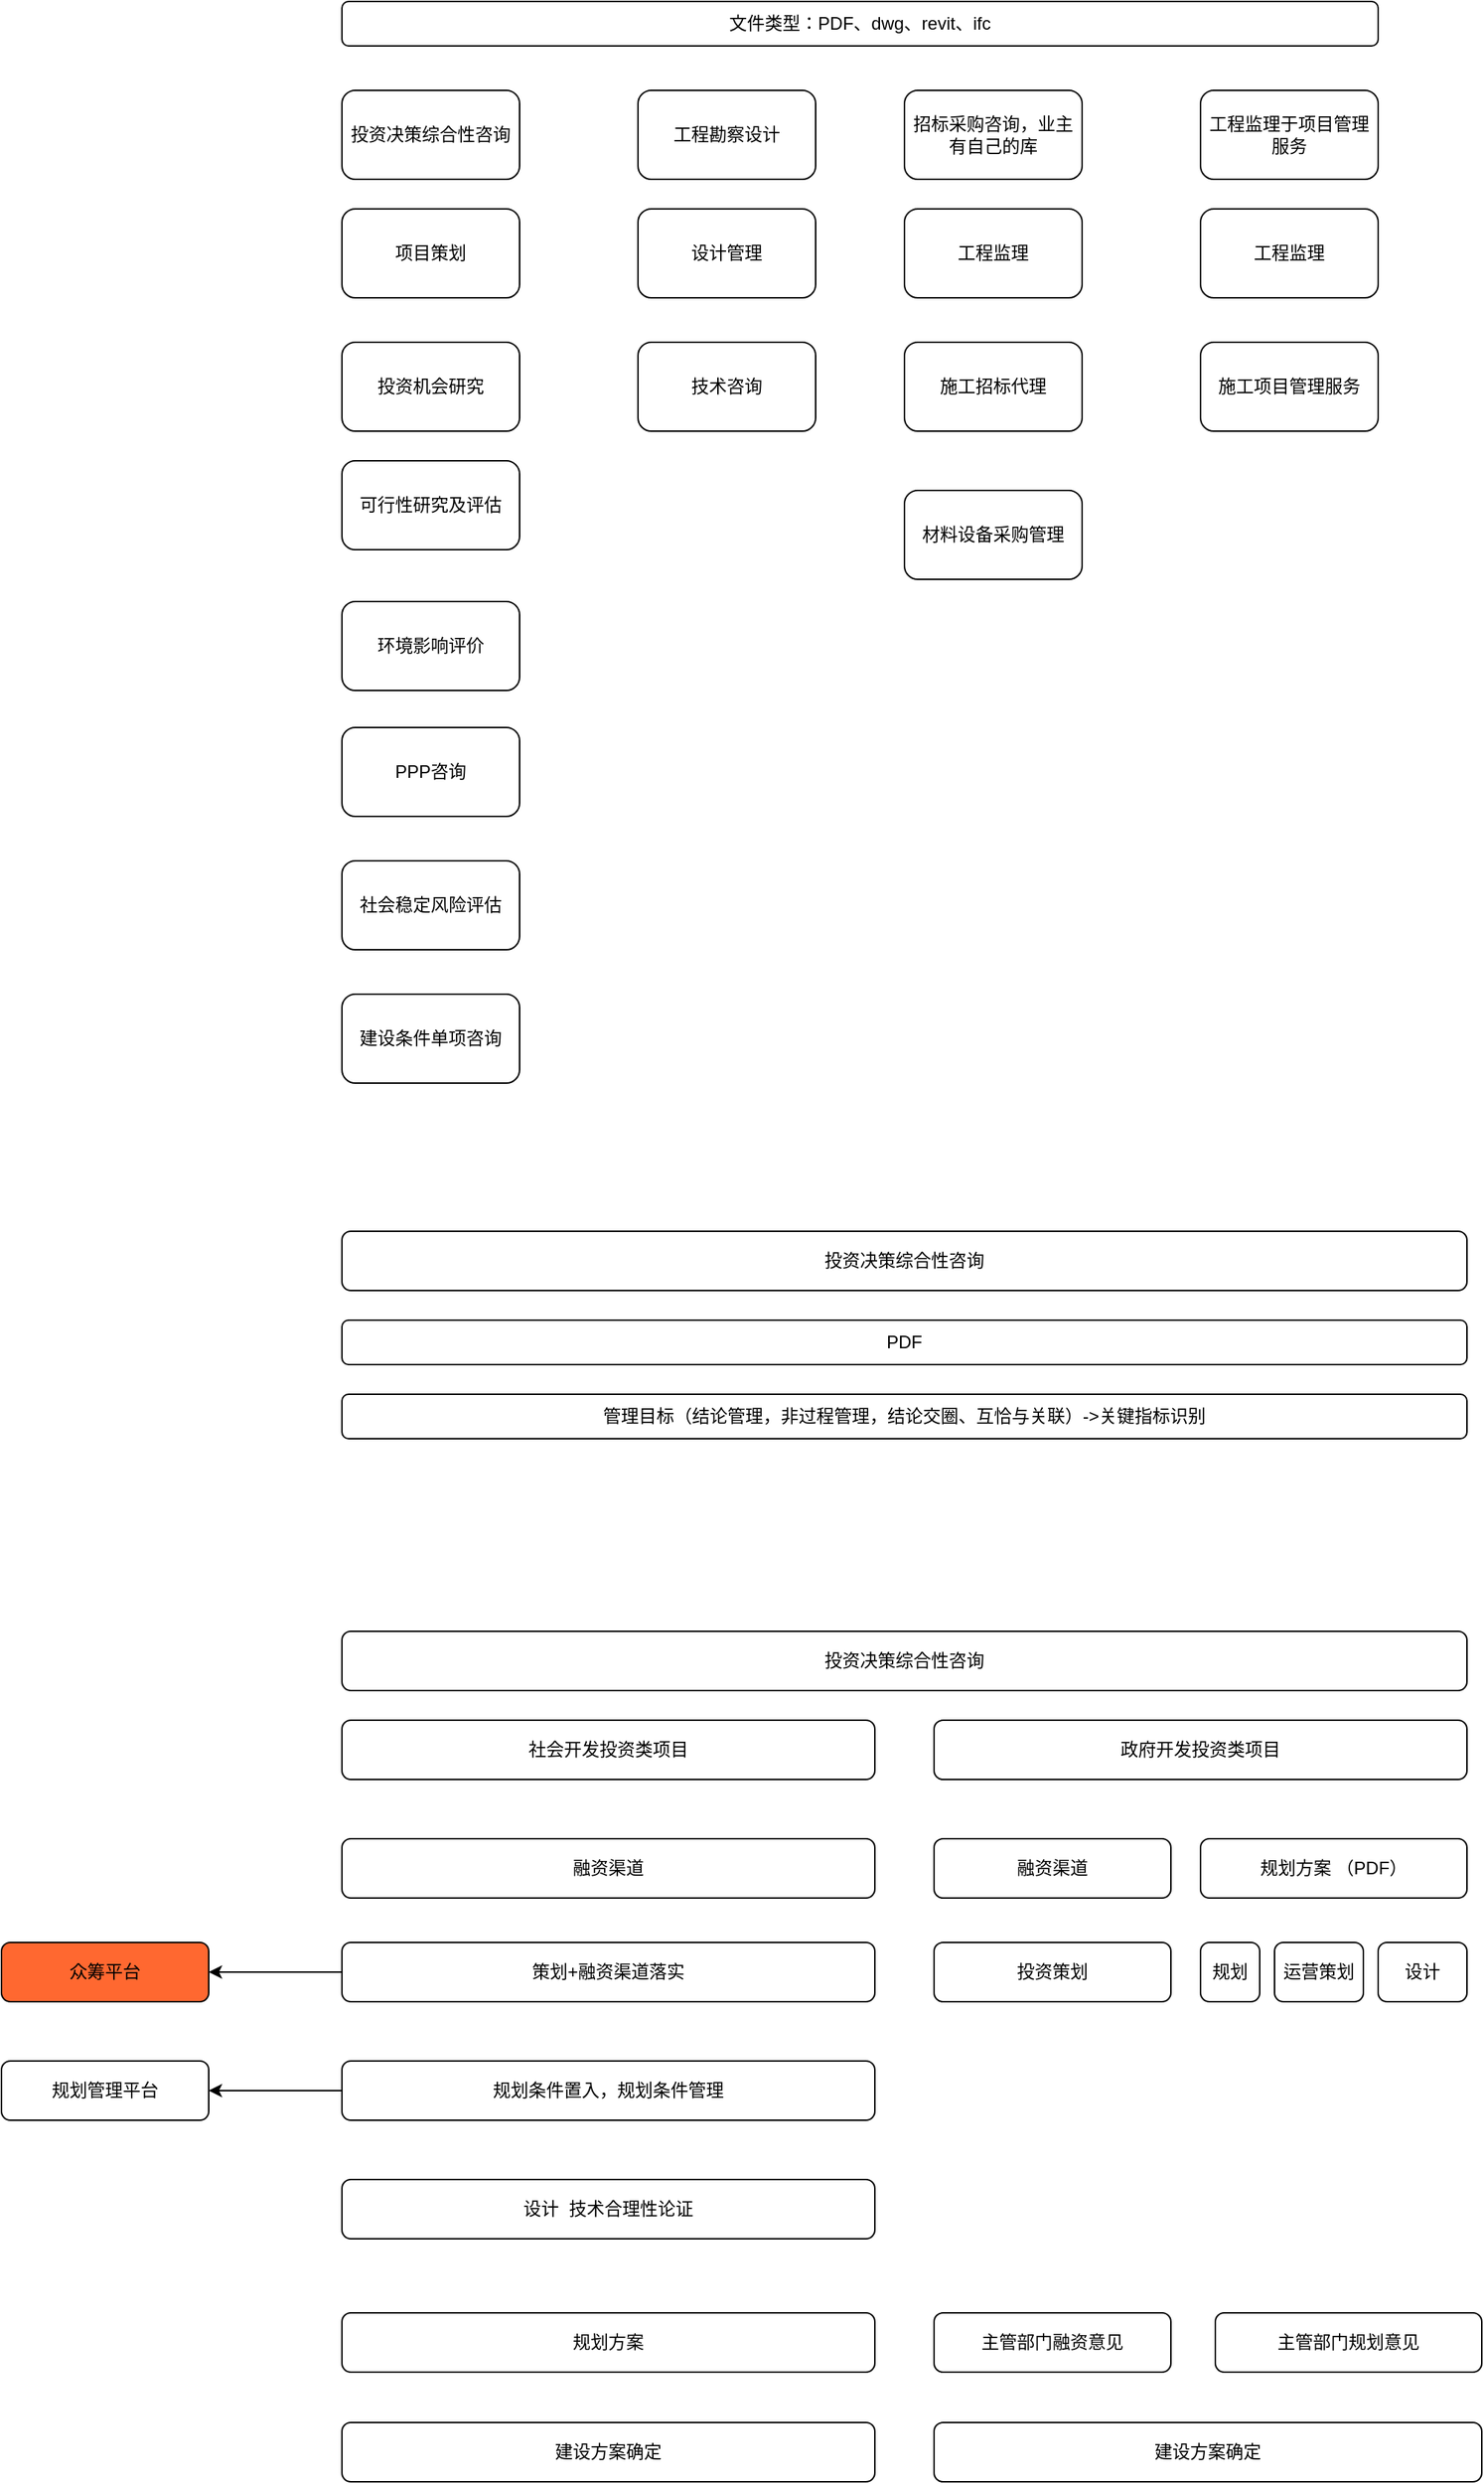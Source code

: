 <mxfile version="21.0.6" type="github">
  <diagram name="第 1 页" id="oCZl_pkfP-L_GXJR5iHR">
    <mxGraphModel dx="2074" dy="656" grid="1" gridSize="10" guides="1" tooltips="1" connect="1" arrows="1" fold="1" page="1" pageScale="1" pageWidth="827" pageHeight="1169" math="0" shadow="0">
      <root>
        <mxCell id="0" />
        <mxCell id="1" parent="0" />
        <mxCell id="isAaHnTiM0ybuFo7a36o-1" value="投资决策综合性咨询" style="rounded=1;whiteSpace=wrap;html=1;" vertex="1" parent="1">
          <mxGeometry x="40" y="120" width="120" height="60" as="geometry" />
        </mxCell>
        <mxCell id="isAaHnTiM0ybuFo7a36o-2" value="项目策划" style="rounded=1;whiteSpace=wrap;html=1;" vertex="1" parent="1">
          <mxGeometry x="40" y="200" width="120" height="60" as="geometry" />
        </mxCell>
        <mxCell id="isAaHnTiM0ybuFo7a36o-3" value="投资机会研究" style="rounded=1;whiteSpace=wrap;html=1;" vertex="1" parent="1">
          <mxGeometry x="40" y="290" width="120" height="60" as="geometry" />
        </mxCell>
        <mxCell id="isAaHnTiM0ybuFo7a36o-4" value="可行性研究及评估" style="rounded=1;whiteSpace=wrap;html=1;" vertex="1" parent="1">
          <mxGeometry x="40" y="370" width="120" height="60" as="geometry" />
        </mxCell>
        <mxCell id="isAaHnTiM0ybuFo7a36o-5" value="环境影响评价" style="rounded=1;whiteSpace=wrap;html=1;" vertex="1" parent="1">
          <mxGeometry x="40" y="465" width="120" height="60" as="geometry" />
        </mxCell>
        <mxCell id="isAaHnTiM0ybuFo7a36o-6" value="PPP咨询" style="rounded=1;whiteSpace=wrap;html=1;" vertex="1" parent="1">
          <mxGeometry x="40" y="550" width="120" height="60" as="geometry" />
        </mxCell>
        <mxCell id="isAaHnTiM0ybuFo7a36o-7" value="社会稳定风险评估" style="rounded=1;whiteSpace=wrap;html=1;" vertex="1" parent="1">
          <mxGeometry x="40" y="640" width="120" height="60" as="geometry" />
        </mxCell>
        <mxCell id="isAaHnTiM0ybuFo7a36o-8" value="建设条件单项咨询" style="rounded=1;whiteSpace=wrap;html=1;" vertex="1" parent="1">
          <mxGeometry x="40" y="730" width="120" height="60" as="geometry" />
        </mxCell>
        <mxCell id="isAaHnTiM0ybuFo7a36o-9" value="工程勘察设计" style="rounded=1;whiteSpace=wrap;html=1;" vertex="1" parent="1">
          <mxGeometry x="240" y="120" width="120" height="60" as="geometry" />
        </mxCell>
        <mxCell id="isAaHnTiM0ybuFo7a36o-10" value="设计管理" style="rounded=1;whiteSpace=wrap;html=1;" vertex="1" parent="1">
          <mxGeometry x="240" y="200" width="120" height="60" as="geometry" />
        </mxCell>
        <mxCell id="isAaHnTiM0ybuFo7a36o-11" value="技术咨询" style="rounded=1;whiteSpace=wrap;html=1;" vertex="1" parent="1">
          <mxGeometry x="240" y="290" width="120" height="60" as="geometry" />
        </mxCell>
        <mxCell id="isAaHnTiM0ybuFo7a36o-12" value="招标采购咨询，业主有自己的库" style="rounded=1;whiteSpace=wrap;html=1;" vertex="1" parent="1">
          <mxGeometry x="420" y="120" width="120" height="60" as="geometry" />
        </mxCell>
        <mxCell id="isAaHnTiM0ybuFo7a36o-13" value="工程监理" style="rounded=1;whiteSpace=wrap;html=1;" vertex="1" parent="1">
          <mxGeometry x="420" y="200" width="120" height="60" as="geometry" />
        </mxCell>
        <mxCell id="isAaHnTiM0ybuFo7a36o-14" value="施工招标代理" style="rounded=1;whiteSpace=wrap;html=1;" vertex="1" parent="1">
          <mxGeometry x="420" y="290" width="120" height="60" as="geometry" />
        </mxCell>
        <mxCell id="isAaHnTiM0ybuFo7a36o-15" value="材料设备采购管理" style="rounded=1;whiteSpace=wrap;html=1;" vertex="1" parent="1">
          <mxGeometry x="420" y="390" width="120" height="60" as="geometry" />
        </mxCell>
        <mxCell id="isAaHnTiM0ybuFo7a36o-16" value="工程监理于项目管理服务" style="rounded=1;whiteSpace=wrap;html=1;" vertex="1" parent="1">
          <mxGeometry x="620" y="120" width="120" height="60" as="geometry" />
        </mxCell>
        <mxCell id="isAaHnTiM0ybuFo7a36o-17" value="工程监理" style="rounded=1;whiteSpace=wrap;html=1;" vertex="1" parent="1">
          <mxGeometry x="620" y="200" width="120" height="60" as="geometry" />
        </mxCell>
        <mxCell id="isAaHnTiM0ybuFo7a36o-18" value="施工项目管理服务" style="rounded=1;whiteSpace=wrap;html=1;" vertex="1" parent="1">
          <mxGeometry x="620" y="290" width="120" height="60" as="geometry" />
        </mxCell>
        <mxCell id="isAaHnTiM0ybuFo7a36o-19" value="文件类型：PDF、dwg、revit、ifc" style="rounded=1;whiteSpace=wrap;html=1;" vertex="1" parent="1">
          <mxGeometry x="40" y="60" width="700" height="30" as="geometry" />
        </mxCell>
        <mxCell id="isAaHnTiM0ybuFo7a36o-20" value="投资决策综合性咨询" style="rounded=1;whiteSpace=wrap;html=1;" vertex="1" parent="1">
          <mxGeometry x="40" y="890" width="760" height="40" as="geometry" />
        </mxCell>
        <mxCell id="isAaHnTiM0ybuFo7a36o-21" value="PDF" style="rounded=1;whiteSpace=wrap;html=1;" vertex="1" parent="1">
          <mxGeometry x="40" y="950" width="760" height="30" as="geometry" />
        </mxCell>
        <mxCell id="isAaHnTiM0ybuFo7a36o-22" value="管理目标（结论管理，非过程管理，结论交圈、互恰与关联）-&amp;gt;关键指标识别" style="rounded=1;whiteSpace=wrap;html=1;" vertex="1" parent="1">
          <mxGeometry x="40" y="1000" width="760" height="30" as="geometry" />
        </mxCell>
        <mxCell id="isAaHnTiM0ybuFo7a36o-25" value="投资决策综合性咨询" style="rounded=1;whiteSpace=wrap;html=1;" vertex="1" parent="1">
          <mxGeometry x="40" y="1160" width="760" height="40" as="geometry" />
        </mxCell>
        <mxCell id="isAaHnTiM0ybuFo7a36o-26" value="社会开发投资类项目" style="rounded=1;whiteSpace=wrap;html=1;" vertex="1" parent="1">
          <mxGeometry x="40" y="1220" width="360" height="40" as="geometry" />
        </mxCell>
        <mxCell id="isAaHnTiM0ybuFo7a36o-27" value="政府开发投资类项目" style="rounded=1;whiteSpace=wrap;html=1;" vertex="1" parent="1">
          <mxGeometry x="440" y="1220" width="360" height="40" as="geometry" />
        </mxCell>
        <mxCell id="isAaHnTiM0ybuFo7a36o-29" value="融资渠道" style="rounded=1;whiteSpace=wrap;html=1;" vertex="1" parent="1">
          <mxGeometry x="40" y="1300" width="360" height="40" as="geometry" />
        </mxCell>
        <mxCell id="isAaHnTiM0ybuFo7a36o-32" style="edgeStyle=orthogonalEdgeStyle;rounded=0;orthogonalLoop=1;jettySize=auto;html=1;" edge="1" parent="1" source="isAaHnTiM0ybuFo7a36o-30" target="isAaHnTiM0ybuFo7a36o-31">
          <mxGeometry relative="1" as="geometry" />
        </mxCell>
        <mxCell id="isAaHnTiM0ybuFo7a36o-30" value="策划+融资渠道落实" style="rounded=1;whiteSpace=wrap;html=1;" vertex="1" parent="1">
          <mxGeometry x="40" y="1370" width="360" height="40" as="geometry" />
        </mxCell>
        <mxCell id="isAaHnTiM0ybuFo7a36o-31" value="众筹平台" style="rounded=1;whiteSpace=wrap;html=1;fillColor=#FF6830;" vertex="1" parent="1">
          <mxGeometry x="-190" y="1370" width="140" height="40" as="geometry" />
        </mxCell>
        <mxCell id="isAaHnTiM0ybuFo7a36o-36" style="edgeStyle=orthogonalEdgeStyle;rounded=0;orthogonalLoop=1;jettySize=auto;html=1;" edge="1" parent="1" source="isAaHnTiM0ybuFo7a36o-33" target="isAaHnTiM0ybuFo7a36o-35">
          <mxGeometry relative="1" as="geometry" />
        </mxCell>
        <mxCell id="isAaHnTiM0ybuFo7a36o-33" value="规划条件置入，规划条件管理" style="rounded=1;whiteSpace=wrap;html=1;" vertex="1" parent="1">
          <mxGeometry x="40" y="1450" width="360" height="40" as="geometry" />
        </mxCell>
        <mxCell id="isAaHnTiM0ybuFo7a36o-34" value="设计&amp;nbsp; 技术合理性论证" style="rounded=1;whiteSpace=wrap;html=1;" vertex="1" parent="1">
          <mxGeometry x="40" y="1530" width="360" height="40" as="geometry" />
        </mxCell>
        <mxCell id="isAaHnTiM0ybuFo7a36o-35" value="规划管理平台" style="rounded=1;whiteSpace=wrap;html=1;" vertex="1" parent="1">
          <mxGeometry x="-190" y="1450" width="140" height="40" as="geometry" />
        </mxCell>
        <mxCell id="isAaHnTiM0ybuFo7a36o-37" value="规划方案" style="rounded=1;whiteSpace=wrap;html=1;" vertex="1" parent="1">
          <mxGeometry x="40" y="1620" width="360" height="40" as="geometry" />
        </mxCell>
        <mxCell id="isAaHnTiM0ybuFo7a36o-38" value="建设方案确定" style="rounded=1;whiteSpace=wrap;html=1;" vertex="1" parent="1">
          <mxGeometry x="40" y="1694" width="360" height="40" as="geometry" />
        </mxCell>
        <mxCell id="isAaHnTiM0ybuFo7a36o-39" value="融资渠道" style="rounded=1;whiteSpace=wrap;html=1;" vertex="1" parent="1">
          <mxGeometry x="440" y="1300" width="160" height="40" as="geometry" />
        </mxCell>
        <mxCell id="isAaHnTiM0ybuFo7a36o-40" value="规划方案 （PDF）" style="rounded=1;whiteSpace=wrap;html=1;" vertex="1" parent="1">
          <mxGeometry x="620" y="1300" width="180" height="40" as="geometry" />
        </mxCell>
        <mxCell id="isAaHnTiM0ybuFo7a36o-41" value="投资策划" style="rounded=1;whiteSpace=wrap;html=1;" vertex="1" parent="1">
          <mxGeometry x="440" y="1370" width="160" height="40" as="geometry" />
        </mxCell>
        <mxCell id="isAaHnTiM0ybuFo7a36o-42" value="规划" style="rounded=1;whiteSpace=wrap;html=1;" vertex="1" parent="1">
          <mxGeometry x="620" y="1370" width="40" height="40" as="geometry" />
        </mxCell>
        <mxCell id="isAaHnTiM0ybuFo7a36o-43" value="运营策划" style="rounded=1;whiteSpace=wrap;html=1;" vertex="1" parent="1">
          <mxGeometry x="670" y="1370" width="60" height="40" as="geometry" />
        </mxCell>
        <mxCell id="isAaHnTiM0ybuFo7a36o-44" value="设计" style="rounded=1;whiteSpace=wrap;html=1;" vertex="1" parent="1">
          <mxGeometry x="740" y="1370" width="60" height="40" as="geometry" />
        </mxCell>
        <mxCell id="isAaHnTiM0ybuFo7a36o-45" value="主管部门融资意见" style="rounded=1;whiteSpace=wrap;html=1;" vertex="1" parent="1">
          <mxGeometry x="440" y="1620" width="160" height="40" as="geometry" />
        </mxCell>
        <mxCell id="isAaHnTiM0ybuFo7a36o-47" value="主管部门规划意见" style="rounded=1;whiteSpace=wrap;html=1;" vertex="1" parent="1">
          <mxGeometry x="630" y="1620" width="180" height="40" as="geometry" />
        </mxCell>
        <mxCell id="isAaHnTiM0ybuFo7a36o-48" value="建设方案确定" style="rounded=1;whiteSpace=wrap;html=1;" vertex="1" parent="1">
          <mxGeometry x="440" y="1694" width="370" height="40" as="geometry" />
        </mxCell>
      </root>
    </mxGraphModel>
  </diagram>
</mxfile>
